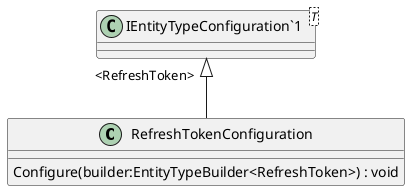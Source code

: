 @startuml
class RefreshTokenConfiguration {
    Configure(builder:EntityTypeBuilder<RefreshToken>) : void
}
class "IEntityTypeConfiguration`1"<T> {
}
"IEntityTypeConfiguration`1" "<RefreshToken>" <|-- RefreshTokenConfiguration
@enduml
